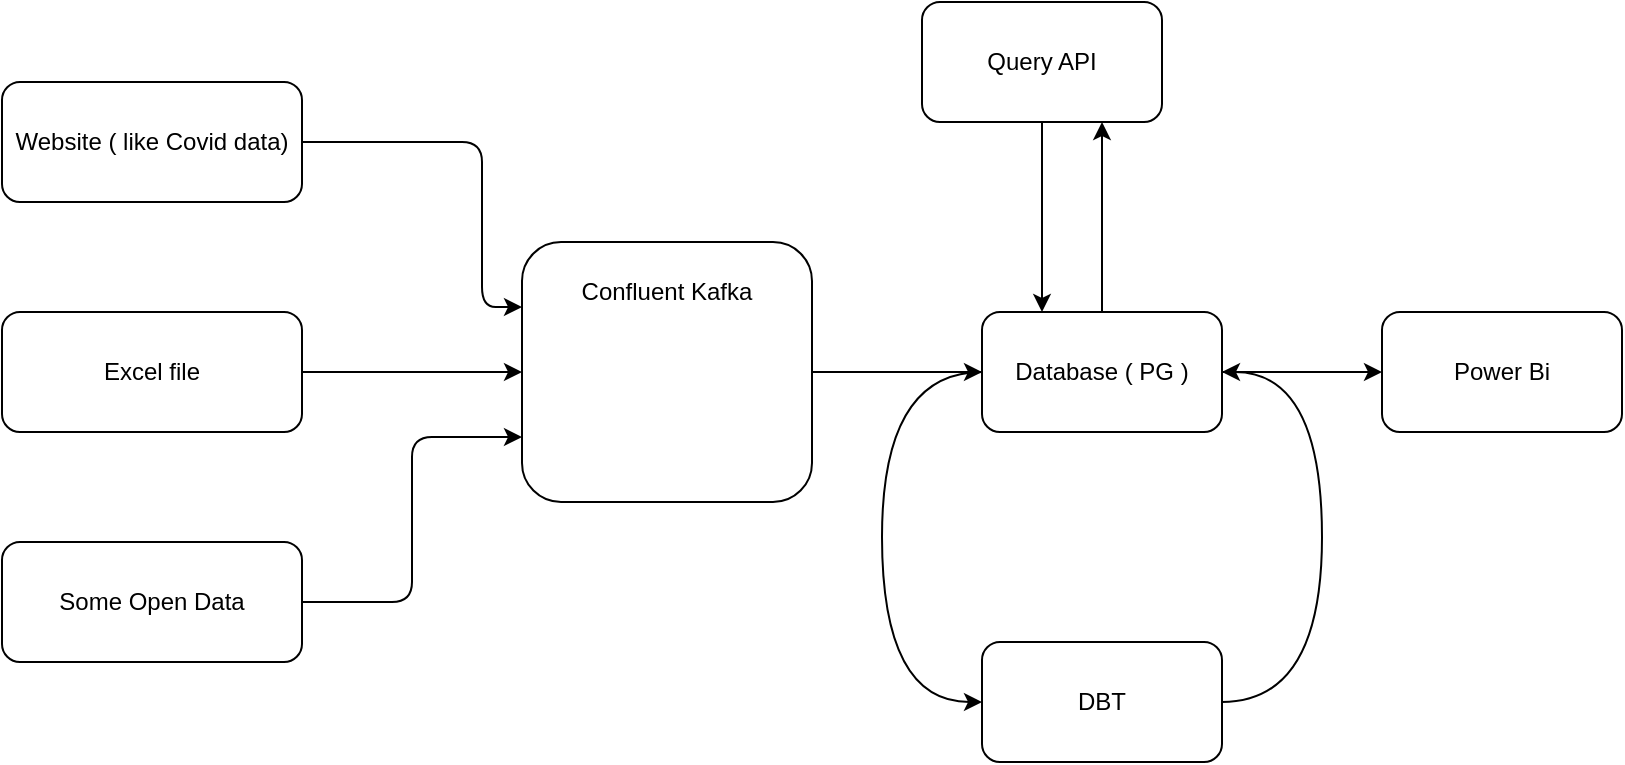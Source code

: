 <mxfile>
    <diagram id="CEze_BwPiBj2mxe--PSo" name="Page-1">
        <mxGraphModel dx="770" dy="528" grid="1" gridSize="10" guides="1" tooltips="1" connect="1" arrows="1" fold="1" page="1" pageScale="1" pageWidth="850" pageHeight="1100" math="0" shadow="0">
            <root>
                <mxCell id="0"/>
                <mxCell id="1" parent="0"/>
                <mxCell id="7" style="edgeStyle=none;html=1;" edge="1" parent="1" source="2" target="6">
                    <mxGeometry relative="1" as="geometry"/>
                </mxCell>
                <mxCell id="2" value="" style="rounded=1;whiteSpace=wrap;html=1;" vertex="1" parent="1">
                    <mxGeometry x="270" y="230" width="145" height="130" as="geometry"/>
                </mxCell>
                <mxCell id="23" style="edgeStyle=elbowEdgeStyle;html=1;entryX=0;entryY=0.25;entryDx=0;entryDy=0;" edge="1" parent="1" source="3" target="2">
                    <mxGeometry relative="1" as="geometry">
                        <mxPoint x="190" y="180" as="targetPoint"/>
                        <Array as="points">
                            <mxPoint x="250" y="220"/>
                        </Array>
                    </mxGeometry>
                </mxCell>
                <mxCell id="3" value="Website ( like Covid data)" style="rounded=1;whiteSpace=wrap;html=1;" vertex="1" parent="1">
                    <mxGeometry x="10" y="150" width="150" height="60" as="geometry"/>
                </mxCell>
                <mxCell id="4" value="Confluent Kafka" style="text;html=1;strokeColor=none;fillColor=none;align=center;verticalAlign=middle;whiteSpace=wrap;rounded=0;" vertex="1" parent="1">
                    <mxGeometry x="275" y="240" width="135" height="30" as="geometry"/>
                </mxCell>
                <mxCell id="12" style="edgeStyle=none;html=1;entryX=0;entryY=0.5;entryDx=0;entryDy=0;" edge="1" parent="1" source="6" target="11">
                    <mxGeometry relative="1" as="geometry"/>
                </mxCell>
                <mxCell id="19" style="edgeStyle=none;html=1;entryX=0.75;entryY=1;entryDx=0;entryDy=0;" edge="1" parent="1" source="6" target="17">
                    <mxGeometry relative="1" as="geometry"/>
                </mxCell>
                <mxCell id="40" style="edgeStyle=orthogonalEdgeStyle;rounded=1;html=1;curved=1;entryX=0;entryY=0.5;entryDx=0;entryDy=0;exitX=0;exitY=0.5;exitDx=0;exitDy=0;" edge="1" parent="1" source="6" target="13">
                    <mxGeometry relative="1" as="geometry">
                        <mxPoint x="560" y="370" as="targetPoint"/>
                        <Array as="points">
                            <mxPoint x="450" y="295"/>
                            <mxPoint x="450" y="460"/>
                        </Array>
                    </mxGeometry>
                </mxCell>
                <mxCell id="6" value="Database ( PG )" style="rounded=1;whiteSpace=wrap;html=1;" vertex="1" parent="1">
                    <mxGeometry x="500" y="265" width="120" height="60" as="geometry"/>
                </mxCell>
                <mxCell id="11" value="Power Bi" style="rounded=1;whiteSpace=wrap;html=1;" vertex="1" parent="1">
                    <mxGeometry x="700" y="265" width="120" height="60" as="geometry"/>
                </mxCell>
                <mxCell id="41" style="edgeStyle=orthogonalEdgeStyle;curved=1;rounded=1;html=1;entryX=1;entryY=0.5;entryDx=0;entryDy=0;exitX=1;exitY=0.5;exitDx=0;exitDy=0;" edge="1" parent="1" source="13" target="6">
                    <mxGeometry relative="1" as="geometry">
                        <Array as="points">
                            <mxPoint x="670" y="460"/>
                            <mxPoint x="670" y="295"/>
                        </Array>
                    </mxGeometry>
                </mxCell>
                <mxCell id="13" value="DBT" style="rounded=1;whiteSpace=wrap;html=1;" vertex="1" parent="1">
                    <mxGeometry x="500" y="430" width="120" height="60" as="geometry"/>
                </mxCell>
                <mxCell id="20" style="edgeStyle=none;html=1;entryX=0.25;entryY=0;entryDx=0;entryDy=0;" edge="1" parent="1" source="17" target="6">
                    <mxGeometry relative="1" as="geometry"/>
                </mxCell>
                <mxCell id="17" value="Query API" style="rounded=1;whiteSpace=wrap;html=1;" vertex="1" parent="1">
                    <mxGeometry x="470" y="110" width="120" height="60" as="geometry"/>
                </mxCell>
                <mxCell id="43" style="edgeStyle=elbowEdgeStyle;rounded=1;html=1;entryX=0;entryY=0.5;entryDx=0;entryDy=0;" edge="1" parent="1" source="25" target="2">
                    <mxGeometry relative="1" as="geometry"/>
                </mxCell>
                <mxCell id="25" value="Excel file" style="rounded=1;whiteSpace=wrap;html=1;" vertex="1" parent="1">
                    <mxGeometry x="10" y="265" width="150" height="60" as="geometry"/>
                </mxCell>
                <mxCell id="44" style="edgeStyle=elbowEdgeStyle;rounded=1;html=1;entryX=0;entryY=0.75;entryDx=0;entryDy=0;" edge="1" parent="1" source="29" target="2">
                    <mxGeometry relative="1" as="geometry"/>
                </mxCell>
                <mxCell id="29" value="Some Open Data" style="rounded=1;whiteSpace=wrap;html=1;" vertex="1" parent="1">
                    <mxGeometry x="10" y="380" width="150" height="60" as="geometry"/>
                </mxCell>
            </root>
        </mxGraphModel>
    </diagram>
</mxfile>